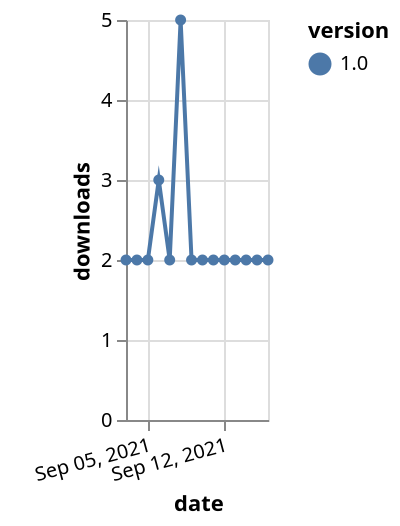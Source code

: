 {"$schema": "https://vega.github.io/schema/vega-lite/v5.json", "description": "A simple bar chart with embedded data.", "data": {"values": [{"date": "2021-09-03", "total": 3437, "delta": 2, "version": "1.0"}, {"date": "2021-09-04", "total": 3439, "delta": 2, "version": "1.0"}, {"date": "2021-09-05", "total": 3441, "delta": 2, "version": "1.0"}, {"date": "2021-09-06", "total": 3444, "delta": 3, "version": "1.0"}, {"date": "2021-09-07", "total": 3446, "delta": 2, "version": "1.0"}, {"date": "2021-09-08", "total": 3451, "delta": 5, "version": "1.0"}, {"date": "2021-09-09", "total": 3453, "delta": 2, "version": "1.0"}, {"date": "2021-09-10", "total": 3455, "delta": 2, "version": "1.0"}, {"date": "2021-09-11", "total": 3457, "delta": 2, "version": "1.0"}, {"date": "2021-09-12", "total": 3459, "delta": 2, "version": "1.0"}, {"date": "2021-09-13", "total": 3461, "delta": 2, "version": "1.0"}, {"date": "2021-09-14", "total": 3463, "delta": 2, "version": "1.0"}, {"date": "2021-09-15", "total": 3465, "delta": 2, "version": "1.0"}, {"date": "2021-09-16", "total": 3467, "delta": 2, "version": "1.0"}]}, "width": "container", "mark": {"type": "line", "point": {"filled": true}}, "encoding": {"x": {"field": "date", "type": "temporal", "timeUnit": "yearmonthdate", "title": "date", "axis": {"labelAngle": -15}}, "y": {"field": "delta", "type": "quantitative", "title": "downloads"}, "color": {"field": "version", "type": "nominal"}, "tooltip": {"field": "delta"}}}